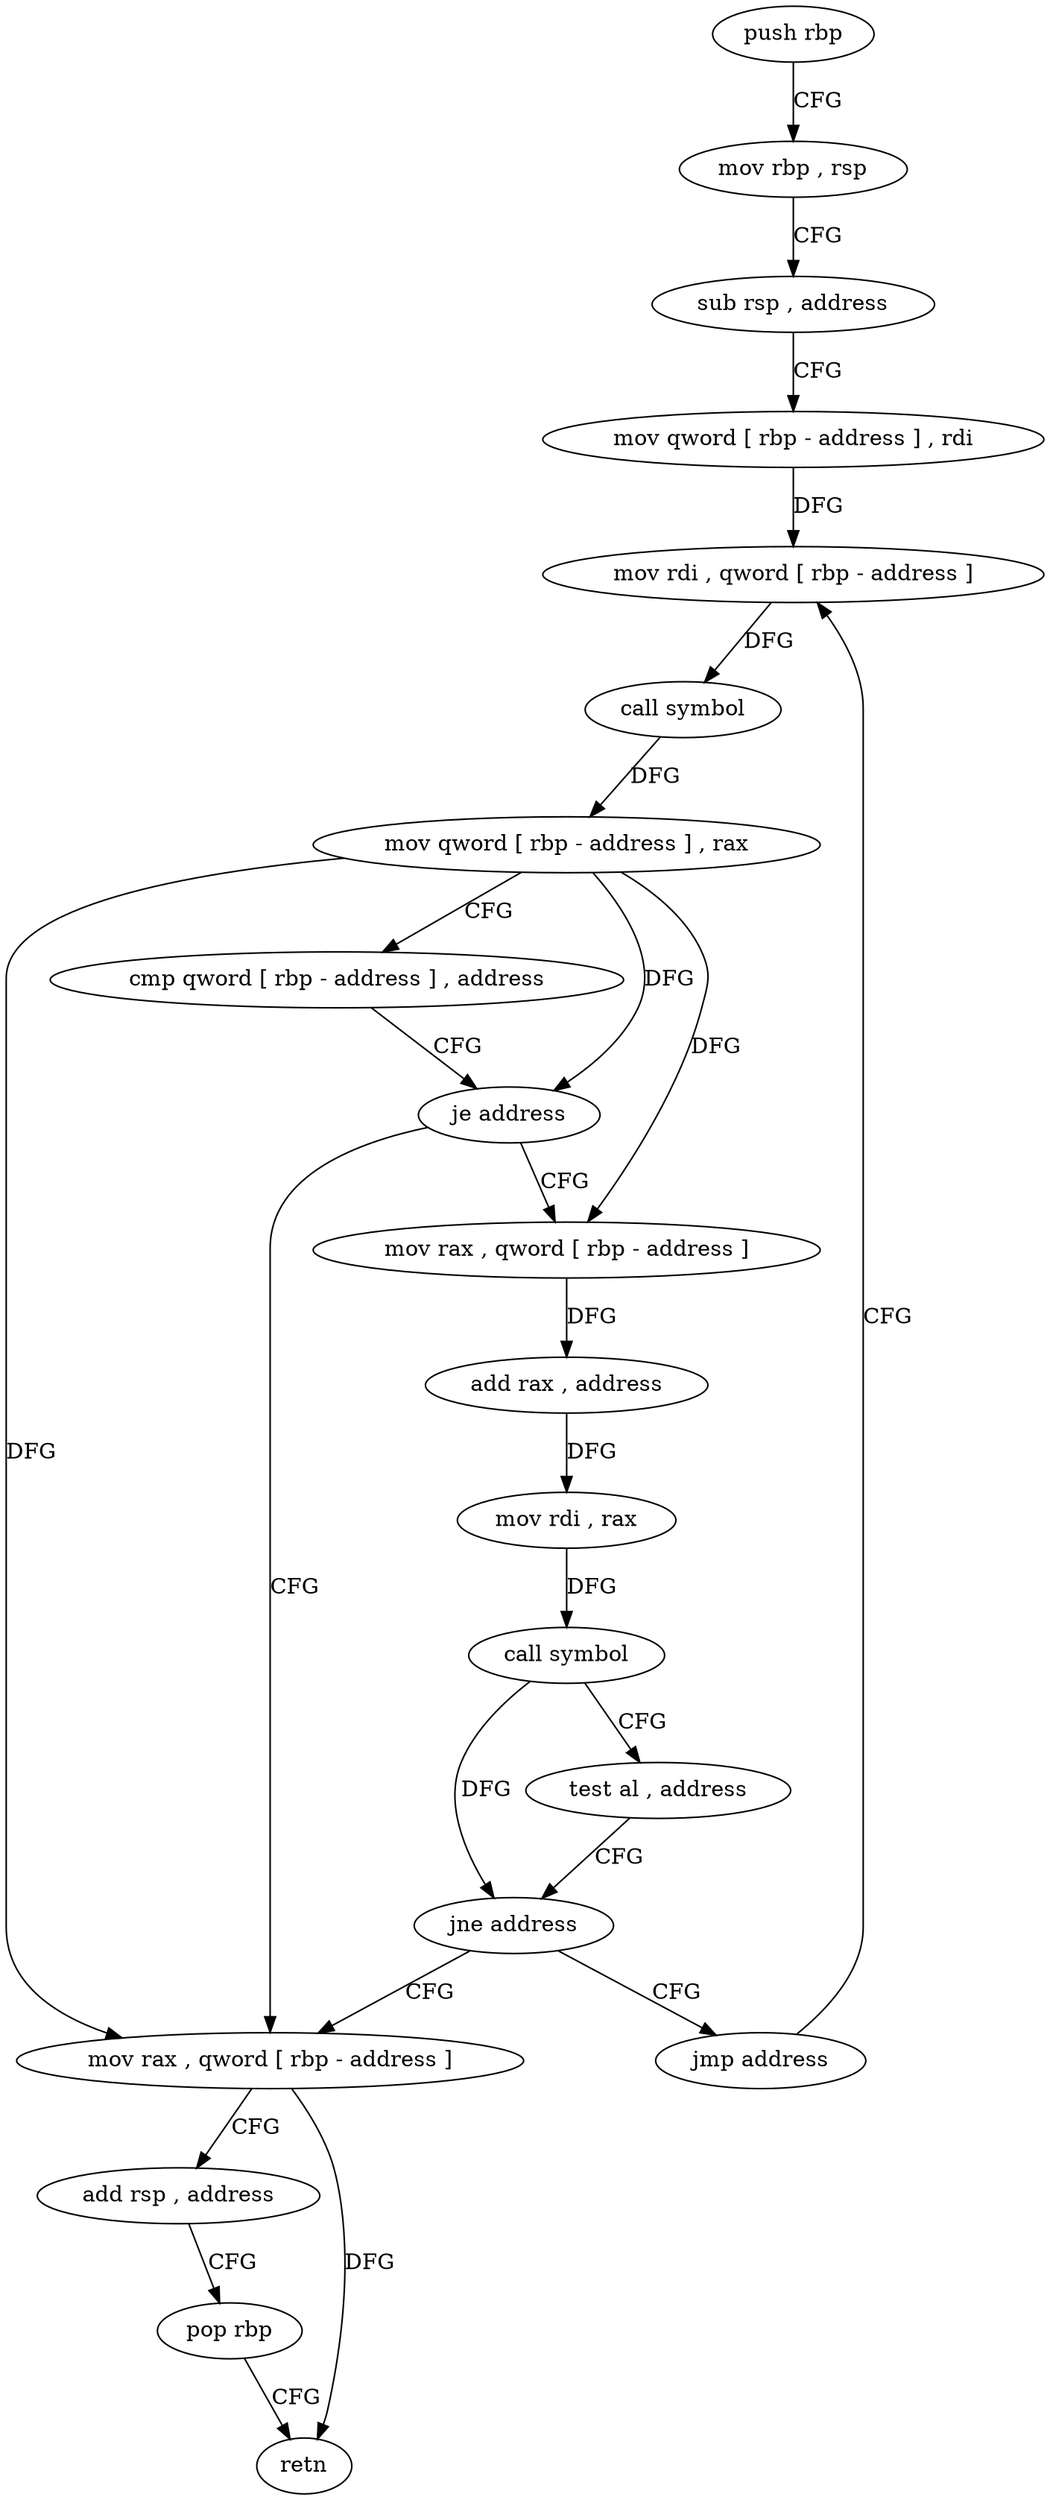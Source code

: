 digraph "func" {
"4214240" [label = "push rbp" ]
"4214241" [label = "mov rbp , rsp" ]
"4214244" [label = "sub rsp , address" ]
"4214248" [label = "mov qword [ rbp - address ] , rdi" ]
"4214252" [label = "mov rdi , qword [ rbp - address ]" ]
"4214302" [label = "mov rax , qword [ rbp - address ]" ]
"4214306" [label = "add rsp , address" ]
"4214310" [label = "pop rbp" ]
"4214311" [label = "retn" ]
"4214276" [label = "mov rax , qword [ rbp - address ]" ]
"4214280" [label = "add rax , address" ]
"4214286" [label = "mov rdi , rax" ]
"4214289" [label = "call symbol" ]
"4214294" [label = "test al , address" ]
"4214296" [label = "jne address" ]
"4214312" [label = "jmp address" ]
"4214256" [label = "call symbol" ]
"4214261" [label = "mov qword [ rbp - address ] , rax" ]
"4214265" [label = "cmp qword [ rbp - address ] , address" ]
"4214270" [label = "je address" ]
"4214240" -> "4214241" [ label = "CFG" ]
"4214241" -> "4214244" [ label = "CFG" ]
"4214244" -> "4214248" [ label = "CFG" ]
"4214248" -> "4214252" [ label = "DFG" ]
"4214252" -> "4214256" [ label = "DFG" ]
"4214302" -> "4214306" [ label = "CFG" ]
"4214302" -> "4214311" [ label = "DFG" ]
"4214306" -> "4214310" [ label = "CFG" ]
"4214310" -> "4214311" [ label = "CFG" ]
"4214276" -> "4214280" [ label = "DFG" ]
"4214280" -> "4214286" [ label = "DFG" ]
"4214286" -> "4214289" [ label = "DFG" ]
"4214289" -> "4214294" [ label = "CFG" ]
"4214289" -> "4214296" [ label = "DFG" ]
"4214294" -> "4214296" [ label = "CFG" ]
"4214296" -> "4214312" [ label = "CFG" ]
"4214296" -> "4214302" [ label = "CFG" ]
"4214312" -> "4214252" [ label = "CFG" ]
"4214256" -> "4214261" [ label = "DFG" ]
"4214261" -> "4214265" [ label = "CFG" ]
"4214261" -> "4214270" [ label = "DFG" ]
"4214261" -> "4214302" [ label = "DFG" ]
"4214261" -> "4214276" [ label = "DFG" ]
"4214265" -> "4214270" [ label = "CFG" ]
"4214270" -> "4214302" [ label = "CFG" ]
"4214270" -> "4214276" [ label = "CFG" ]
}
